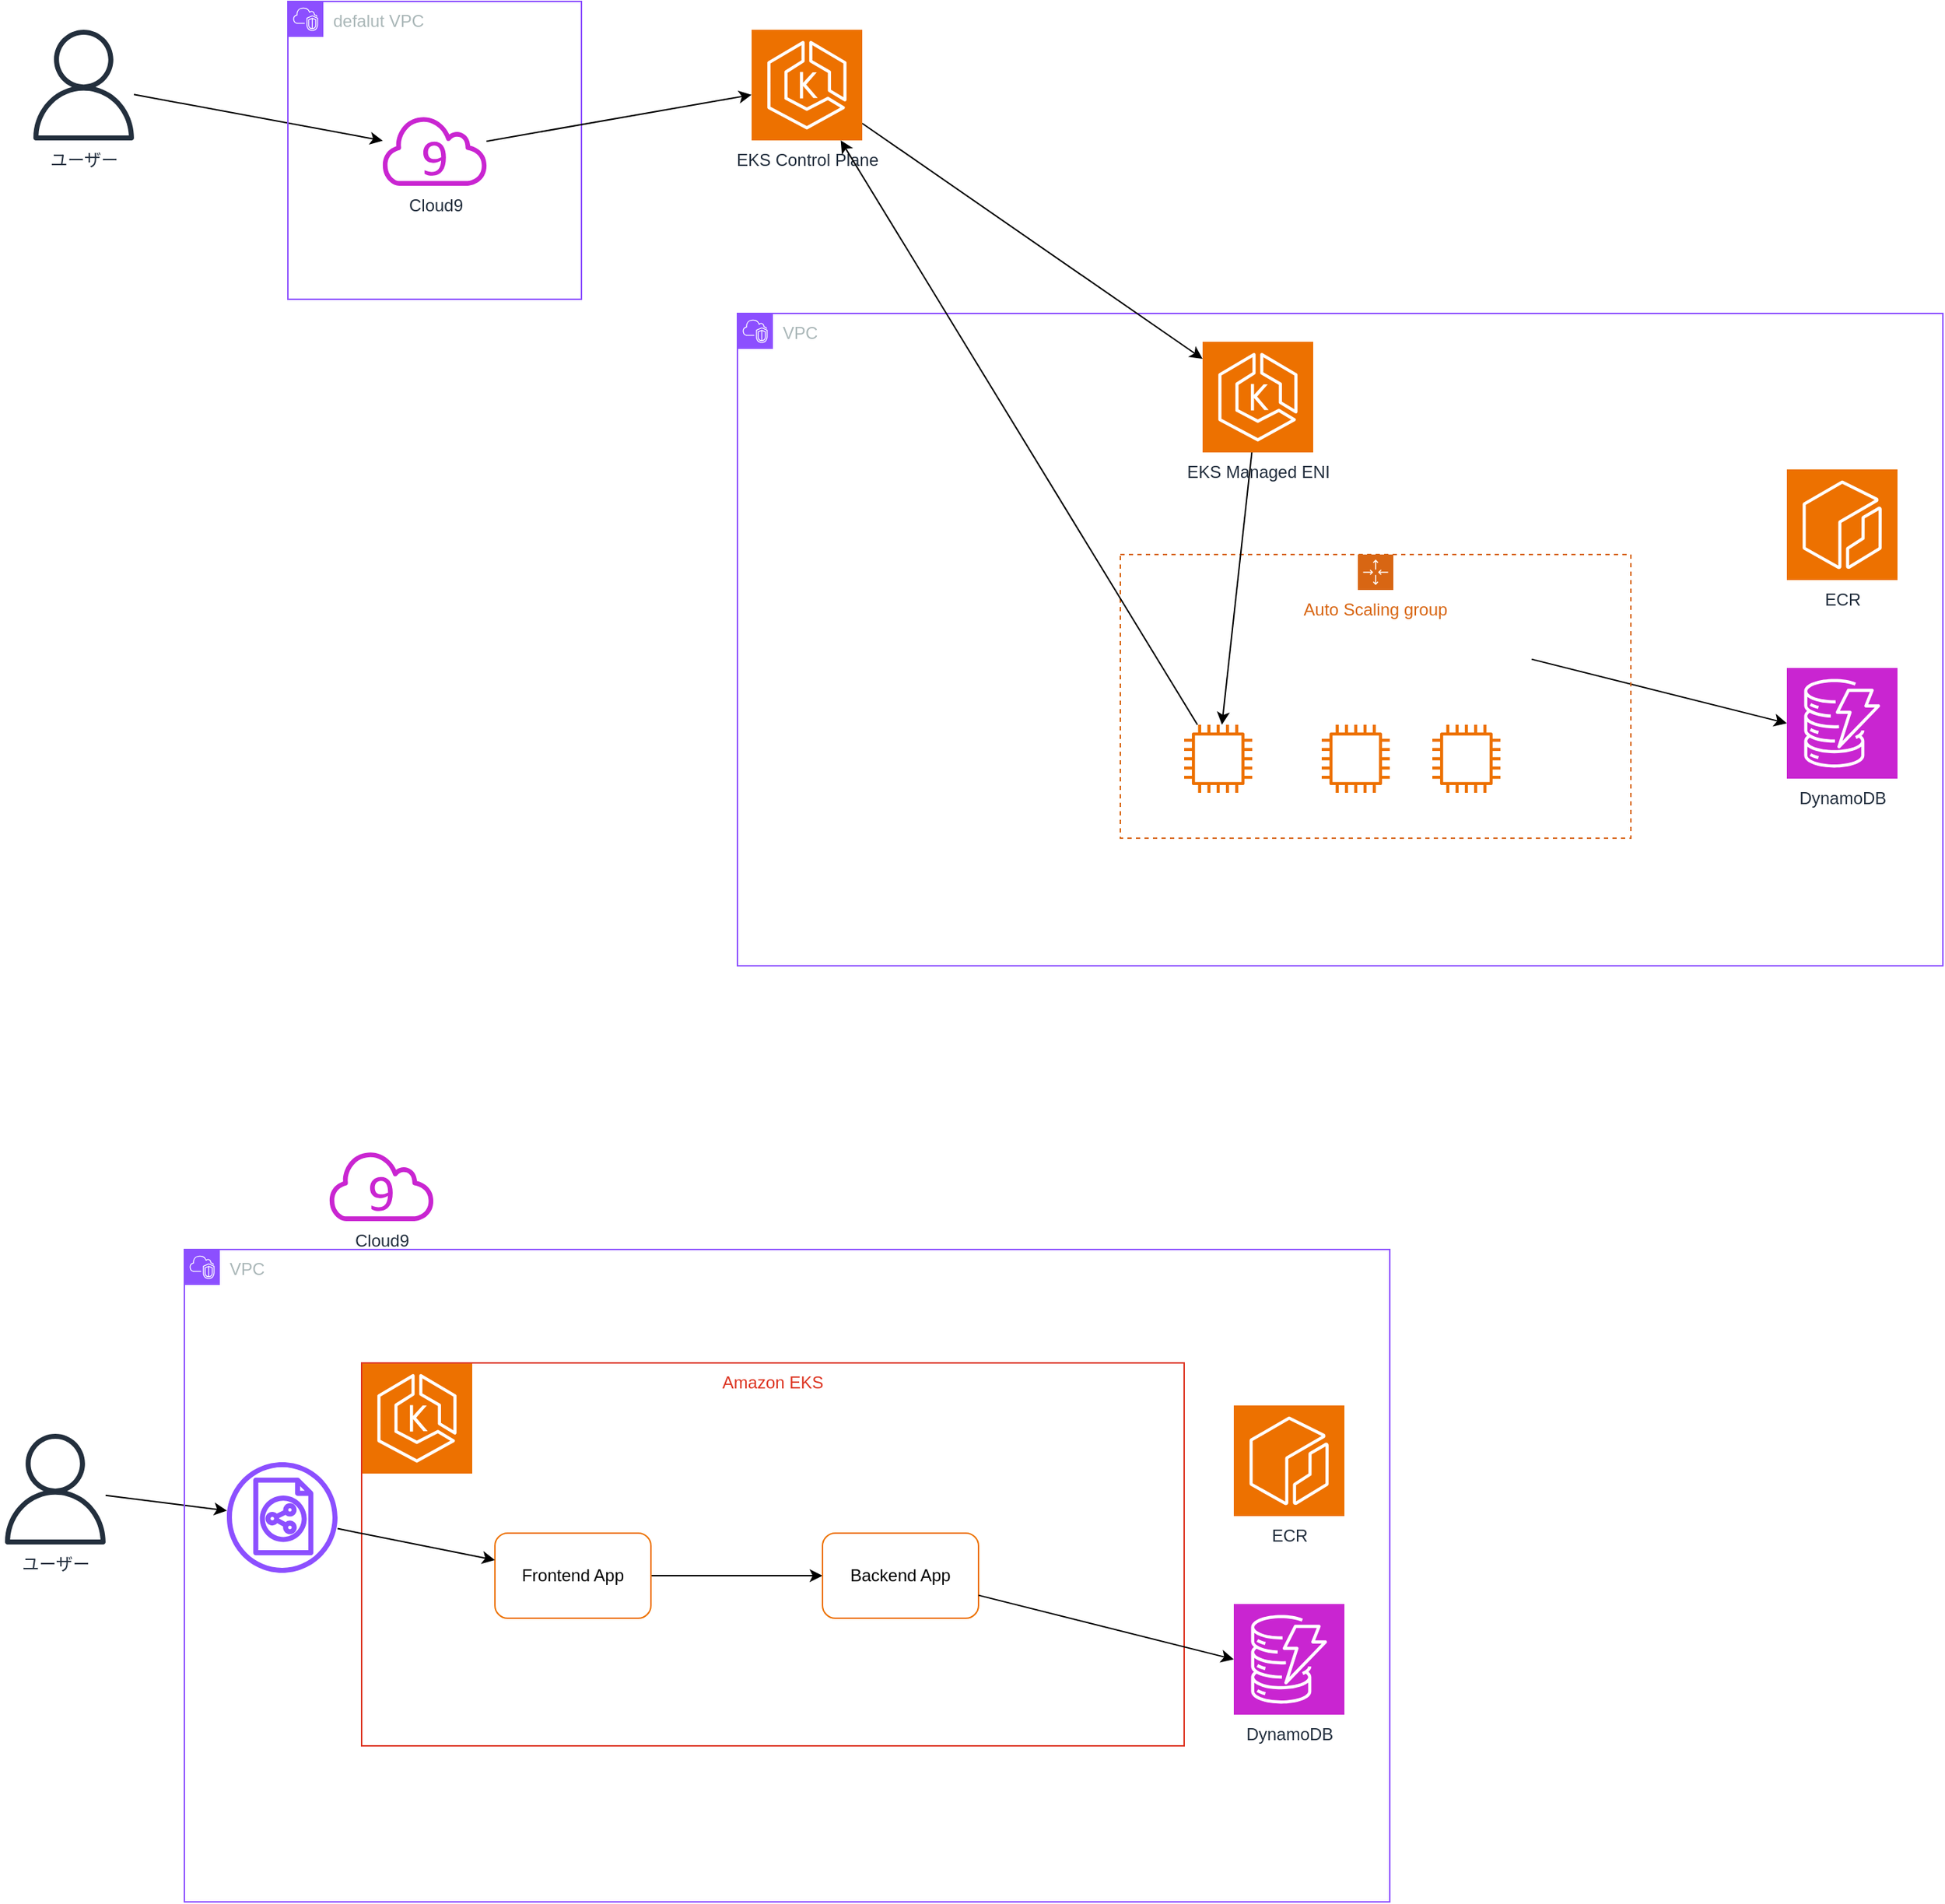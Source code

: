 <mxfile>
    <diagram id="nDaUv6C5QY-mHW9RHfFr" name="ページ1">
        <mxGraphModel dx="1180" dy="2085" grid="1" gridSize="10" guides="1" tooltips="1" connect="1" arrows="1" fold="1" page="1" pageScale="1" pageWidth="827" pageHeight="1169" math="0" shadow="0">
            <root>
                <mxCell id="0"/>
                <mxCell id="1" parent="0"/>
                <mxCell id="116" style="edgeStyle=none;html=1;" edge="1" parent="1" source="3" target="114">
                    <mxGeometry relative="1" as="geometry"/>
                </mxCell>
                <mxCell id="3" value="ユーザー" style="sketch=0;outlineConnect=0;fontColor=#232F3E;gradientColor=none;fillColor=#232F3D;strokeColor=none;dashed=0;verticalLabelPosition=bottom;verticalAlign=top;align=center;html=1;fontSize=12;fontStyle=0;aspect=fixed;pointerEvents=1;shape=mxgraph.aws4.user;" parent="1" vertex="1">
                    <mxGeometry x="10" y="180" width="78" height="78" as="geometry"/>
                </mxCell>
                <mxCell id="104" value="VPC" style="points=[[0,0],[0.25,0],[0.5,0],[0.75,0],[1,0],[1,0.25],[1,0.5],[1,0.75],[1,1],[0.75,1],[0.5,1],[0.25,1],[0,1],[0,0.75],[0,0.5],[0,0.25]];outlineConnect=0;gradientColor=none;html=1;whiteSpace=wrap;fontSize=12;fontStyle=0;container=1;pointerEvents=0;collapsible=0;recursiveResize=0;shape=mxgraph.aws4.group;grIcon=mxgraph.aws4.group_vpc2;strokeColor=#8C4FFF;fillColor=none;verticalAlign=top;align=left;spacingLeft=30;fontColor=#AAB7B8;dashed=0;" vertex="1" parent="1">
                    <mxGeometry x="140" y="50" width="850" height="460" as="geometry"/>
                </mxCell>
                <mxCell id="106" value="" style="sketch=0;points=[[0,0,0],[0.25,0,0],[0.5,0,0],[0.75,0,0],[1,0,0],[0,1,0],[0.25,1,0],[0.5,1,0],[0.75,1,0],[1,1,0],[0,0.25,0],[0,0.5,0],[0,0.75,0],[1,0.25,0],[1,0.5,0],[1,0.75,0]];outlineConnect=0;fontColor=#232F3E;fillColor=#ED7100;strokeColor=#ffffff;dashed=0;verticalLabelPosition=bottom;verticalAlign=top;align=center;html=1;fontSize=12;fontStyle=0;aspect=fixed;shape=mxgraph.aws4.resourceIcon;resIcon=mxgraph.aws4.eks;" vertex="1" parent="104">
                    <mxGeometry x="125" y="80" width="78" height="78" as="geometry"/>
                </mxCell>
                <mxCell id="108" value="Amazon EKS" style="fillColor=none;strokeColor=#DD3522;verticalAlign=top;fontStyle=0;fontColor=#DD3522;whiteSpace=wrap;html=1;" vertex="1" parent="104">
                    <mxGeometry x="125" y="80" width="580" height="270" as="geometry"/>
                </mxCell>
                <mxCell id="109" value="DynamoDB" style="sketch=0;points=[[0,0,0],[0.25,0,0],[0.5,0,0],[0.75,0,0],[1,0,0],[0,1,0],[0.25,1,0],[0.5,1,0],[0.75,1,0],[1,1,0],[0,0.25,0],[0,0.5,0],[0,0.75,0],[1,0.25,0],[1,0.5,0],[1,0.75,0]];outlineConnect=0;fontColor=#232F3E;fillColor=#C925D1;strokeColor=#ffffff;dashed=0;verticalLabelPosition=bottom;verticalAlign=top;align=center;html=1;fontSize=12;fontStyle=0;aspect=fixed;shape=mxgraph.aws4.resourceIcon;resIcon=mxgraph.aws4.dynamodb;" vertex="1" parent="104">
                    <mxGeometry x="740" y="250" width="78" height="78" as="geometry"/>
                </mxCell>
                <mxCell id="118" style="edgeStyle=none;html=1;" edge="1" parent="104" source="112" target="113">
                    <mxGeometry relative="1" as="geometry"/>
                </mxCell>
                <mxCell id="112" value="Frontend App" style="rounded=1;whiteSpace=wrap;html=1;strokeColor=light-dark(#ed7100, #ededed);" vertex="1" parent="104">
                    <mxGeometry x="219" y="200" width="110" height="60" as="geometry"/>
                </mxCell>
                <mxCell id="113" value="Backend App" style="rounded=1;whiteSpace=wrap;html=1;strokeColor=light-dark(#ed7100, #ededed);" vertex="1" parent="104">
                    <mxGeometry x="450" y="200" width="110" height="60" as="geometry"/>
                </mxCell>
                <mxCell id="117" style="edgeStyle=none;html=1;" edge="1" parent="104" source="114" target="112">
                    <mxGeometry relative="1" as="geometry"/>
                </mxCell>
                <mxCell id="114" value="" style="sketch=0;outlineConnect=0;fontColor=#232F3E;gradientColor=none;fillColor=#8C4FFF;strokeColor=none;dashed=0;verticalLabelPosition=bottom;verticalAlign=top;align=center;html=1;fontSize=12;fontStyle=0;aspect=fixed;pointerEvents=1;shape=mxgraph.aws4.classic_load_balancer;" vertex="1" parent="104">
                    <mxGeometry x="30" y="150" width="78" height="78" as="geometry"/>
                </mxCell>
                <mxCell id="105" value="ECR" style="sketch=0;points=[[0,0,0],[0.25,0,0],[0.5,0,0],[0.75,0,0],[1,0,0],[0,1,0],[0.25,1,0],[0.5,1,0],[0.75,1,0],[1,1,0],[0,0.25,0],[0,0.5,0],[0,0.75,0],[1,0.25,0],[1,0.5,0],[1,0.75,0]];outlineConnect=0;fontColor=#232F3E;fillColor=#ED7100;strokeColor=#ffffff;dashed=0;verticalLabelPosition=bottom;verticalAlign=top;align=center;html=1;fontSize=12;fontStyle=0;aspect=fixed;shape=mxgraph.aws4.resourceIcon;resIcon=mxgraph.aws4.ecr;" vertex="1" parent="104">
                    <mxGeometry x="740" y="110" width="78" height="78" as="geometry"/>
                </mxCell>
                <mxCell id="119" style="edgeStyle=none;html=1;entryX=0;entryY=0.5;entryDx=0;entryDy=0;entryPerimeter=0;" edge="1" parent="104" source="113" target="109">
                    <mxGeometry relative="1" as="geometry"/>
                </mxCell>
                <mxCell id="110" value="Cloud9" style="sketch=0;outlineConnect=0;fontColor=#232F3E;gradientColor=none;fillColor=#C925D1;strokeColor=none;dashed=0;verticalLabelPosition=bottom;verticalAlign=top;align=center;html=1;fontSize=12;fontStyle=0;aspect=fixed;shape=mxgraph.aws4.cloud9;" vertex="1" parent="1">
                    <mxGeometry x="240" y="-20" width="78" height="50" as="geometry"/>
                </mxCell>
                <mxCell id="171" style="edgeStyle=none;html=1;" edge="1" parent="1" source="135" target="147">
                    <mxGeometry relative="1" as="geometry"/>
                </mxCell>
                <mxCell id="135" value="ユーザー" style="sketch=0;outlineConnect=0;fontColor=#232F3E;gradientColor=none;fillColor=#232F3D;strokeColor=none;dashed=0;verticalLabelPosition=bottom;verticalAlign=top;align=center;html=1;fontSize=12;fontStyle=0;aspect=fixed;pointerEvents=1;shape=mxgraph.aws4.user;" vertex="1" parent="1">
                    <mxGeometry x="30" y="-810" width="78" height="78" as="geometry"/>
                </mxCell>
                <mxCell id="136" value="VPC" style="points=[[0,0],[0.25,0],[0.5,0],[0.75,0],[1,0],[1,0.25],[1,0.5],[1,0.75],[1,1],[0.75,1],[0.5,1],[0.25,1],[0,1],[0,0.75],[0,0.5],[0,0.25]];outlineConnect=0;gradientColor=none;html=1;whiteSpace=wrap;fontSize=12;fontStyle=0;container=1;pointerEvents=0;collapsible=0;recursiveResize=0;shape=mxgraph.aws4.group;grIcon=mxgraph.aws4.group_vpc2;strokeColor=#8C4FFF;fillColor=none;verticalAlign=top;align=left;spacingLeft=30;fontColor=#AAB7B8;dashed=0;" vertex="1" parent="1">
                    <mxGeometry x="530" y="-610" width="850" height="460" as="geometry"/>
                </mxCell>
                <mxCell id="139" value="DynamoDB" style="sketch=0;points=[[0,0,0],[0.25,0,0],[0.5,0,0],[0.75,0,0],[1,0,0],[0,1,0],[0.25,1,0],[0.5,1,0],[0.75,1,0],[1,1,0],[0,0.25,0],[0,0.5,0],[0,0.75,0],[1,0.25,0],[1,0.5,0],[1,0.75,0]];outlineConnect=0;fontColor=#232F3E;fillColor=#C925D1;strokeColor=#ffffff;dashed=0;verticalLabelPosition=bottom;verticalAlign=top;align=center;html=1;fontSize=12;fontStyle=0;aspect=fixed;shape=mxgraph.aws4.resourceIcon;resIcon=mxgraph.aws4.dynamodb;" vertex="1" parent="136">
                    <mxGeometry x="740" y="250" width="78" height="78" as="geometry"/>
                </mxCell>
                <mxCell id="145" value="ECR" style="sketch=0;points=[[0,0,0],[0.25,0,0],[0.5,0,0],[0.75,0,0],[1,0,0],[0,1,0],[0.25,1,0],[0.5,1,0],[0.75,1,0],[1,1,0],[0,0.25,0],[0,0.5,0],[0,0.75,0],[1,0.25,0],[1,0.5,0],[1,0.75,0]];outlineConnect=0;fontColor=#232F3E;fillColor=#ED7100;strokeColor=#ffffff;dashed=0;verticalLabelPosition=bottom;verticalAlign=top;align=center;html=1;fontSize=12;fontStyle=0;aspect=fixed;shape=mxgraph.aws4.resourceIcon;resIcon=mxgraph.aws4.ecr;" vertex="1" parent="136">
                    <mxGeometry x="740" y="110" width="78" height="78" as="geometry"/>
                </mxCell>
                <mxCell id="146" style="edgeStyle=none;html=1;entryX=0;entryY=0.5;entryDx=0;entryDy=0;entryPerimeter=0;" edge="1" parent="136" target="139">
                    <mxGeometry relative="1" as="geometry">
                        <mxPoint x="560" y="243.809" as="sourcePoint"/>
                    </mxGeometry>
                </mxCell>
                <mxCell id="173" value="Auto Scaling group" style="points=[[0,0],[0.25,0],[0.5,0],[0.75,0],[1,0],[1,0.25],[1,0.5],[1,0.75],[1,1],[0.75,1],[0.5,1],[0.25,1],[0,1],[0,0.75],[0,0.5],[0,0.25]];outlineConnect=0;gradientColor=none;html=1;whiteSpace=wrap;fontSize=12;fontStyle=0;container=1;pointerEvents=0;collapsible=0;recursiveResize=0;shape=mxgraph.aws4.groupCenter;grIcon=mxgraph.aws4.group_auto_scaling_group;grStroke=1;strokeColor=#D86613;fillColor=none;verticalAlign=top;align=center;fontColor=#D86613;dashed=1;spacingTop=25;" vertex="1" parent="136">
                    <mxGeometry x="270" y="170" width="360" height="200" as="geometry"/>
                </mxCell>
                <mxCell id="176" value="" style="sketch=0;outlineConnect=0;fontColor=#232F3E;gradientColor=none;fillColor=#ED7100;strokeColor=none;dashed=0;verticalLabelPosition=bottom;verticalAlign=top;align=center;html=1;fontSize=12;fontStyle=0;aspect=fixed;pointerEvents=1;shape=mxgraph.aws4.instance2;" vertex="1" parent="173">
                    <mxGeometry x="45" y="120" width="48" height="48" as="geometry"/>
                </mxCell>
                <mxCell id="177" value="" style="sketch=0;outlineConnect=0;fontColor=#232F3E;gradientColor=none;fillColor=#ED7100;strokeColor=none;dashed=0;verticalLabelPosition=bottom;verticalAlign=top;align=center;html=1;fontSize=12;fontStyle=0;aspect=fixed;pointerEvents=1;shape=mxgraph.aws4.instance2;" vertex="1" parent="173">
                    <mxGeometry x="142" y="120" width="48" height="48" as="geometry"/>
                </mxCell>
                <mxCell id="178" value="" style="sketch=0;outlineConnect=0;fontColor=#232F3E;gradientColor=none;fillColor=#ED7100;strokeColor=none;dashed=0;verticalLabelPosition=bottom;verticalAlign=top;align=center;html=1;fontSize=12;fontStyle=0;aspect=fixed;pointerEvents=1;shape=mxgraph.aws4.instance2;" vertex="1" parent="173">
                    <mxGeometry x="220" y="120" width="48" height="48" as="geometry"/>
                </mxCell>
                <mxCell id="182" style="edgeStyle=none;html=1;" edge="1" parent="136" source="181" target="176">
                    <mxGeometry relative="1" as="geometry"/>
                </mxCell>
                <mxCell id="181" value="EKS Managed ENI" style="sketch=0;points=[[0,0,0],[0.25,0,0],[0.5,0,0],[0.75,0,0],[1,0,0],[0,1,0],[0.25,1,0],[0.5,1,0],[0.75,1,0],[1,1,0],[0,0.25,0],[0,0.5,0],[0,0.75,0],[1,0.25,0],[1,0.5,0],[1,0.75,0]];outlineConnect=0;fontColor=#232F3E;fillColor=#ED7100;strokeColor=#ffffff;dashed=0;verticalLabelPosition=bottom;verticalAlign=top;align=center;html=1;fontSize=12;fontStyle=0;aspect=fixed;shape=mxgraph.aws4.resourceIcon;resIcon=mxgraph.aws4.eks;" vertex="1" parent="136">
                    <mxGeometry x="328" y="20" width="78" height="78" as="geometry"/>
                </mxCell>
                <mxCell id="170" value="defalut VPC" style="points=[[0,0],[0.25,0],[0.5,0],[0.75,0],[1,0],[1,0.25],[1,0.5],[1,0.75],[1,1],[0.75,1],[0.5,1],[0.25,1],[0,1],[0,0.75],[0,0.5],[0,0.25]];outlineConnect=0;gradientColor=none;html=1;whiteSpace=wrap;fontSize=12;fontStyle=0;container=1;pointerEvents=0;collapsible=0;recursiveResize=0;shape=mxgraph.aws4.group;grIcon=mxgraph.aws4.group_vpc2;strokeColor=#8C4FFF;fillColor=none;verticalAlign=top;align=left;spacingLeft=30;fontColor=#AAB7B8;dashed=0;" vertex="1" parent="1">
                    <mxGeometry x="213" y="-830" width="207" height="210" as="geometry"/>
                </mxCell>
                <mxCell id="147" value="Cloud9" style="sketch=0;outlineConnect=0;fontColor=#232F3E;gradientColor=none;fillColor=#C925D1;strokeColor=none;dashed=0;verticalLabelPosition=bottom;verticalAlign=top;align=center;html=1;fontSize=12;fontStyle=0;aspect=fixed;shape=mxgraph.aws4.cloud9;" vertex="1" parent="170">
                    <mxGeometry x="64.5" y="80" width="78" height="50" as="geometry"/>
                </mxCell>
                <mxCell id="179" style="edgeStyle=none;html=1;" edge="1" parent="1" source="172" target="181">
                    <mxGeometry relative="1" as="geometry"/>
                </mxCell>
                <mxCell id="172" value="EKS Control Plane" style="sketch=0;points=[[0,0,0],[0.25,0,0],[0.5,0,0],[0.75,0,0],[1,0,0],[0,1,0],[0.25,1,0],[0.5,1,0],[0.75,1,0],[1,1,0],[0,0.25,0],[0,0.5,0],[0,0.75,0],[1,0.25,0],[1,0.5,0],[1,0.75,0]];outlineConnect=0;fontColor=#232F3E;fillColor=#ED7100;strokeColor=#ffffff;dashed=0;verticalLabelPosition=bottom;verticalAlign=top;align=center;html=1;fontSize=12;fontStyle=0;aspect=fixed;shape=mxgraph.aws4.resourceIcon;resIcon=mxgraph.aws4.eks;" vertex="1" parent="1">
                    <mxGeometry x="540" y="-810" width="78" height="78" as="geometry"/>
                </mxCell>
                <mxCell id="183" style="edgeStyle=none;html=1;" edge="1" parent="1" source="176" target="172">
                    <mxGeometry relative="1" as="geometry"/>
                </mxCell>
                <mxCell id="184" style="edgeStyle=none;html=1;" edge="1" parent="1" source="147" target="172">
                    <mxGeometry relative="1" as="geometry"/>
                </mxCell>
            </root>
        </mxGraphModel>
    </diagram>
</mxfile>